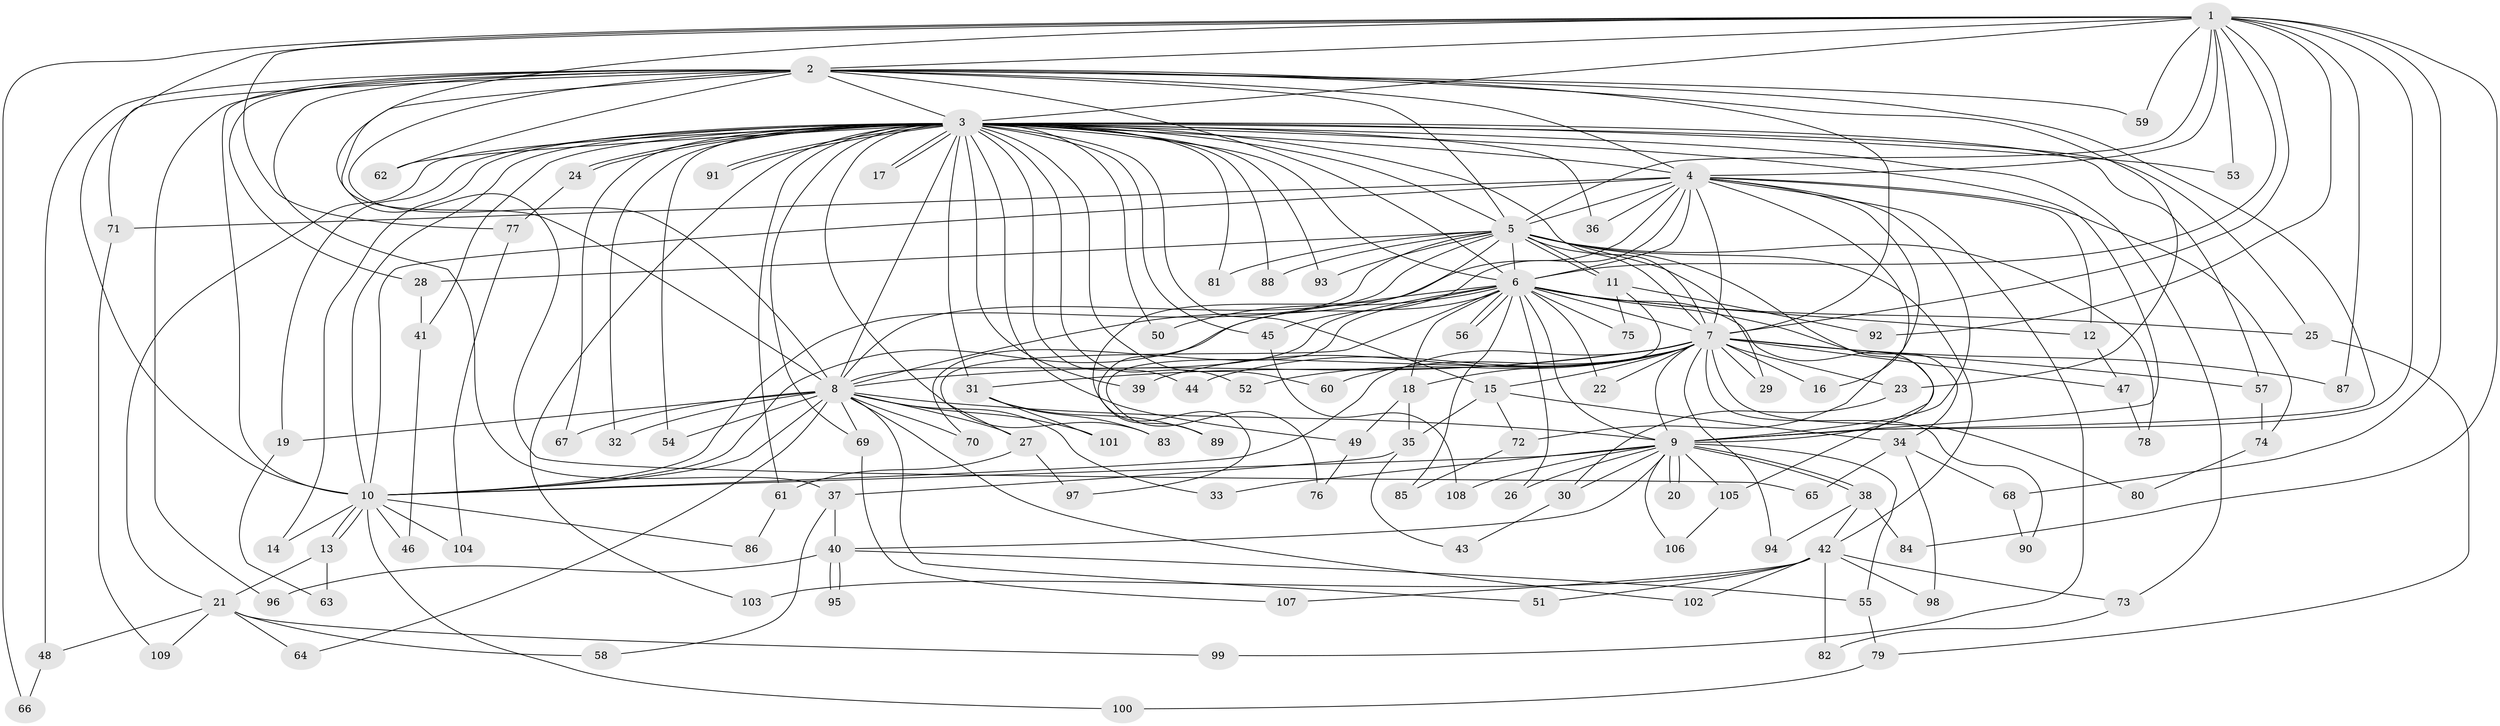 // Generated by graph-tools (version 1.1) at 2025/49/03/09/25 03:49:41]
// undirected, 109 vertices, 243 edges
graph export_dot {
graph [start="1"]
  node [color=gray90,style=filled];
  1;
  2;
  3;
  4;
  5;
  6;
  7;
  8;
  9;
  10;
  11;
  12;
  13;
  14;
  15;
  16;
  17;
  18;
  19;
  20;
  21;
  22;
  23;
  24;
  25;
  26;
  27;
  28;
  29;
  30;
  31;
  32;
  33;
  34;
  35;
  36;
  37;
  38;
  39;
  40;
  41;
  42;
  43;
  44;
  45;
  46;
  47;
  48;
  49;
  50;
  51;
  52;
  53;
  54;
  55;
  56;
  57;
  58;
  59;
  60;
  61;
  62;
  63;
  64;
  65;
  66;
  67;
  68;
  69;
  70;
  71;
  72;
  73;
  74;
  75;
  76;
  77;
  78;
  79;
  80;
  81;
  82;
  83;
  84;
  85;
  86;
  87;
  88;
  89;
  90;
  91;
  92;
  93;
  94;
  95;
  96;
  97;
  98;
  99;
  100;
  101;
  102;
  103;
  104;
  105;
  106;
  107;
  108;
  109;
  1 -- 2;
  1 -- 3;
  1 -- 4;
  1 -- 5;
  1 -- 6;
  1 -- 7;
  1 -- 8;
  1 -- 9;
  1 -- 10;
  1 -- 53;
  1 -- 59;
  1 -- 66;
  1 -- 68;
  1 -- 77;
  1 -- 84;
  1 -- 87;
  1 -- 92;
  2 -- 3;
  2 -- 4;
  2 -- 5;
  2 -- 6;
  2 -- 7;
  2 -- 8;
  2 -- 9;
  2 -- 10;
  2 -- 23;
  2 -- 28;
  2 -- 37;
  2 -- 48;
  2 -- 59;
  2 -- 62;
  2 -- 65;
  2 -- 71;
  2 -- 96;
  3 -- 4;
  3 -- 5;
  3 -- 6;
  3 -- 7;
  3 -- 8;
  3 -- 9;
  3 -- 10;
  3 -- 14;
  3 -- 15;
  3 -- 17;
  3 -- 17;
  3 -- 19;
  3 -- 21;
  3 -- 24;
  3 -- 24;
  3 -- 25;
  3 -- 31;
  3 -- 32;
  3 -- 36;
  3 -- 39;
  3 -- 41;
  3 -- 44;
  3 -- 45;
  3 -- 49;
  3 -- 50;
  3 -- 52;
  3 -- 53;
  3 -- 54;
  3 -- 57;
  3 -- 60;
  3 -- 61;
  3 -- 62;
  3 -- 67;
  3 -- 69;
  3 -- 73;
  3 -- 81;
  3 -- 83;
  3 -- 88;
  3 -- 91;
  3 -- 91;
  3 -- 93;
  3 -- 103;
  4 -- 5;
  4 -- 6;
  4 -- 7;
  4 -- 8;
  4 -- 9;
  4 -- 10;
  4 -- 12;
  4 -- 16;
  4 -- 36;
  4 -- 71;
  4 -- 72;
  4 -- 74;
  4 -- 89;
  4 -- 99;
  5 -- 6;
  5 -- 7;
  5 -- 8;
  5 -- 9;
  5 -- 10;
  5 -- 11;
  5 -- 11;
  5 -- 28;
  5 -- 29;
  5 -- 42;
  5 -- 78;
  5 -- 81;
  5 -- 88;
  5 -- 93;
  5 -- 97;
  6 -- 7;
  6 -- 8;
  6 -- 9;
  6 -- 10;
  6 -- 12;
  6 -- 18;
  6 -- 22;
  6 -- 25;
  6 -- 26;
  6 -- 27;
  6 -- 34;
  6 -- 45;
  6 -- 50;
  6 -- 56;
  6 -- 56;
  6 -- 70;
  6 -- 75;
  6 -- 85;
  6 -- 105;
  7 -- 8;
  7 -- 9;
  7 -- 10;
  7 -- 15;
  7 -- 16;
  7 -- 18;
  7 -- 22;
  7 -- 23;
  7 -- 29;
  7 -- 31;
  7 -- 39;
  7 -- 44;
  7 -- 47;
  7 -- 52;
  7 -- 57;
  7 -- 60;
  7 -- 80;
  7 -- 87;
  7 -- 90;
  7 -- 94;
  8 -- 9;
  8 -- 10;
  8 -- 19;
  8 -- 27;
  8 -- 32;
  8 -- 33;
  8 -- 51;
  8 -- 54;
  8 -- 64;
  8 -- 67;
  8 -- 69;
  8 -- 70;
  8 -- 101;
  8 -- 102;
  9 -- 10;
  9 -- 20;
  9 -- 20;
  9 -- 26;
  9 -- 30;
  9 -- 33;
  9 -- 38;
  9 -- 38;
  9 -- 40;
  9 -- 55;
  9 -- 105;
  9 -- 106;
  9 -- 108;
  10 -- 13;
  10 -- 13;
  10 -- 14;
  10 -- 46;
  10 -- 86;
  10 -- 100;
  10 -- 104;
  11 -- 75;
  11 -- 76;
  11 -- 92;
  12 -- 47;
  13 -- 21;
  13 -- 63;
  15 -- 34;
  15 -- 35;
  15 -- 72;
  18 -- 35;
  18 -- 49;
  19 -- 63;
  21 -- 48;
  21 -- 58;
  21 -- 64;
  21 -- 99;
  21 -- 109;
  23 -- 30;
  24 -- 77;
  25 -- 79;
  27 -- 61;
  27 -- 97;
  28 -- 41;
  30 -- 43;
  31 -- 83;
  31 -- 89;
  31 -- 101;
  34 -- 65;
  34 -- 68;
  34 -- 98;
  35 -- 37;
  35 -- 43;
  37 -- 40;
  37 -- 58;
  38 -- 42;
  38 -- 84;
  38 -- 94;
  40 -- 55;
  40 -- 95;
  40 -- 95;
  40 -- 96;
  41 -- 46;
  42 -- 51;
  42 -- 73;
  42 -- 82;
  42 -- 98;
  42 -- 102;
  42 -- 103;
  42 -- 107;
  45 -- 108;
  47 -- 78;
  48 -- 66;
  49 -- 76;
  55 -- 79;
  57 -- 74;
  61 -- 86;
  68 -- 90;
  69 -- 107;
  71 -- 109;
  72 -- 85;
  73 -- 82;
  74 -- 80;
  77 -- 104;
  79 -- 100;
  105 -- 106;
}
